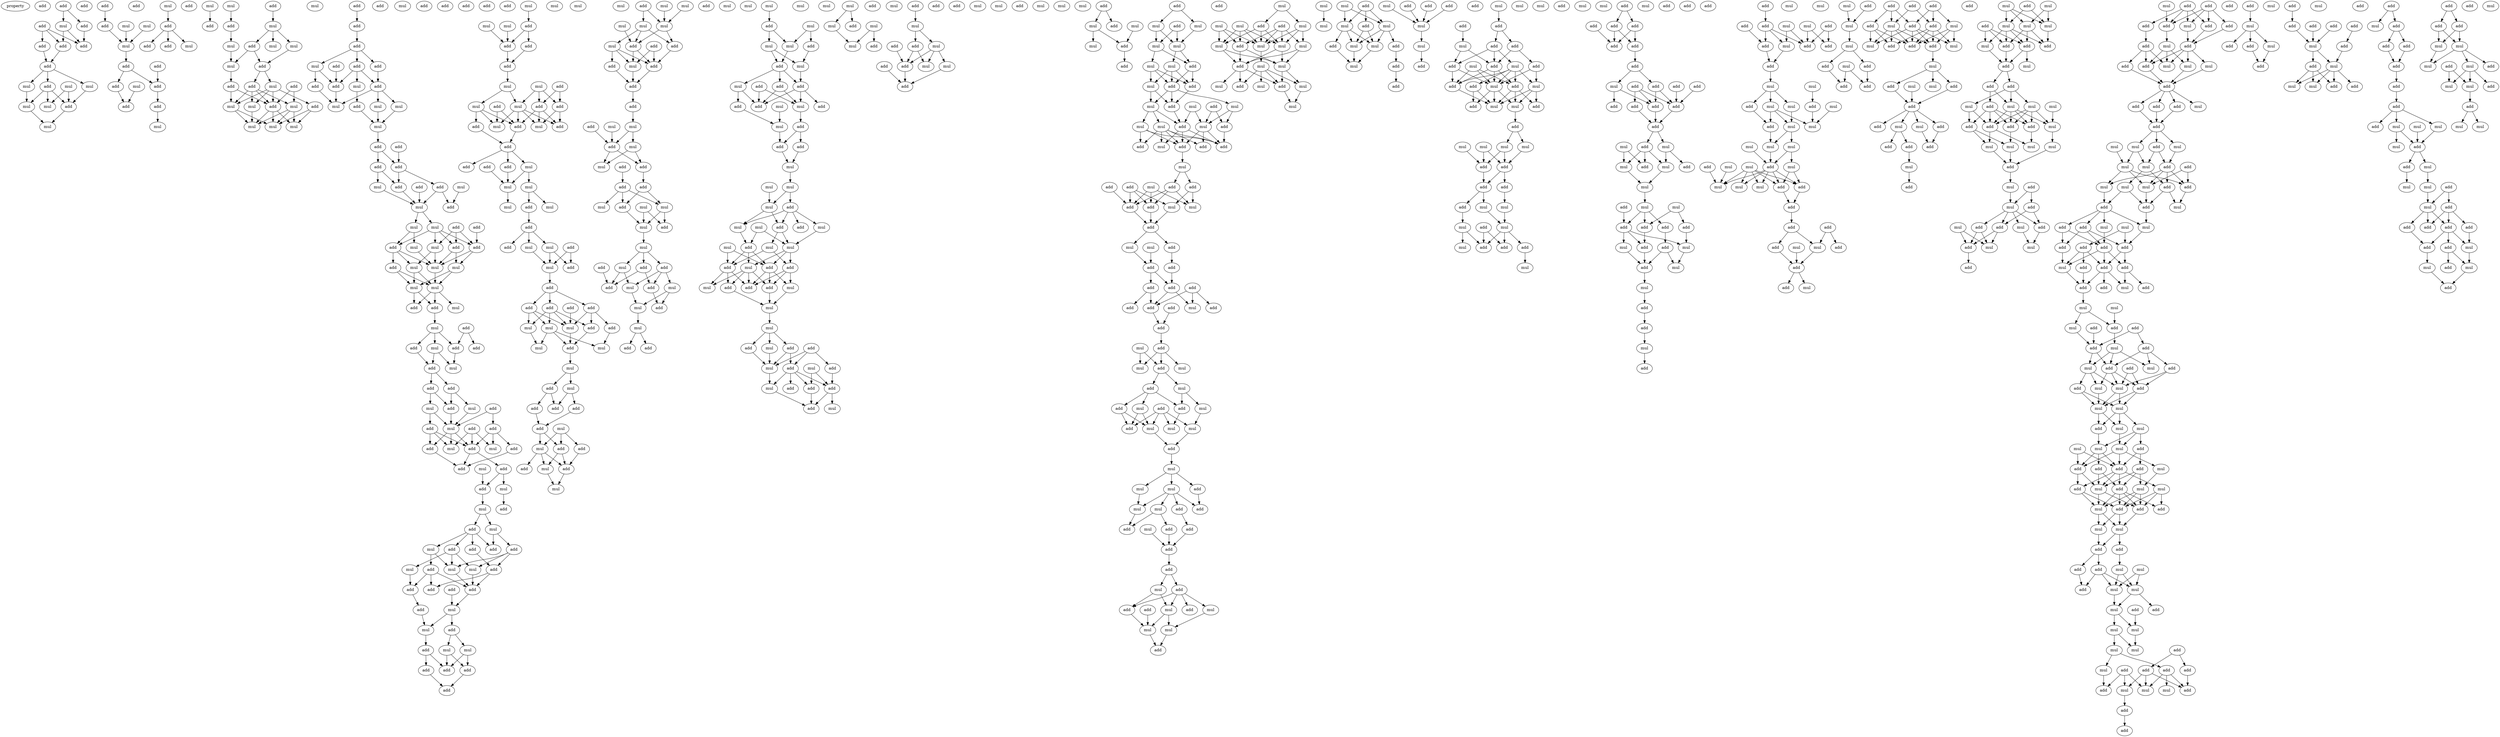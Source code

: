 digraph {
    node [fontcolor=black]
    property [mul=2,lf=1.6]
    0 [ label = add ];
    1 [ label = add ];
    2 [ label = add ];
    3 [ label = mul ];
    4 [ label = add ];
    5 [ label = add ];
    6 [ label = add ];
    7 [ label = add ];
    8 [ label = add ];
    9 [ label = mul ];
    10 [ label = add ];
    11 [ label = mul ];
    12 [ label = add ];
    13 [ label = mul ];
    14 [ label = mul ];
    15 [ label = mul ];
    16 [ label = add ];
    17 [ label = mul ];
    18 [ label = add ];
    19 [ label = mul ];
    20 [ label = mul ];
    21 [ label = add ];
    22 [ label = mul ];
    23 [ label = add ];
    24 [ label = add ];
    25 [ label = add ];
    26 [ label = add ];
    27 [ label = mul ];
    28 [ label = add ];
    29 [ label = add ];
    30 [ label = add ];
    31 [ label = mul ];
    32 [ label = mul ];
    33 [ label = add ];
    34 [ label = add ];
    35 [ label = add ];
    36 [ label = mul ];
    37 [ label = add ];
    38 [ label = mul ];
    39 [ label = add ];
    40 [ label = mul ];
    41 [ label = mul ];
    42 [ label = add ];
    43 [ label = add ];
    44 [ label = mul ];
    45 [ label = add ];
    46 [ label = mul ];
    47 [ label = mul ];
    48 [ label = mul ];
    49 [ label = add ];
    50 [ label = mul ];
    51 [ label = add ];
    52 [ label = add ];
    53 [ label = add ];
    54 [ label = mul ];
    55 [ label = add ];
    56 [ label = add ];
    57 [ label = mul ];
    58 [ label = mul ];
    59 [ label = mul ];
    60 [ label = mul ];
    61 [ label = mul ];
    62 [ label = mul ];
    63 [ label = add ];
    64 [ label = add ];
    65 [ label = add ];
    66 [ label = mul ];
    67 [ label = add ];
    68 [ label = add ];
    69 [ label = add ];
    70 [ label = add ];
    71 [ label = add ];
    72 [ label = mul ];
    73 [ label = add ];
    74 [ label = add ];
    75 [ label = add ];
    76 [ label = mul ];
    77 [ label = add ];
    78 [ label = mul ];
    79 [ label = mul ];
    80 [ label = add ];
    81 [ label = mul ];
    82 [ label = mul ];
    83 [ label = add ];
    84 [ label = add ];
    85 [ label = add ];
    86 [ label = add ];
    87 [ label = add ];
    88 [ label = add ];
    89 [ label = add ];
    90 [ label = add ];
    91 [ label = mul ];
    92 [ label = mul ];
    93 [ label = add ];
    94 [ label = mul ];
    95 [ label = mul ];
    96 [ label = mul ];
    97 [ label = add ];
    98 [ label = add ];
    99 [ label = add ];
    100 [ label = add ];
    101 [ label = add ];
    102 [ label = mul ];
    103 [ label = mul ];
    104 [ label = mul ];
    105 [ label = add ];
    106 [ label = mul ];
    107 [ label = add ];
    108 [ label = mul ];
    109 [ label = mul ];
    110 [ label = mul ];
    111 [ label = add ];
    112 [ label = add ];
    113 [ label = mul ];
    114 [ label = add ];
    115 [ label = mul ];
    116 [ label = add ];
    117 [ label = mul ];
    118 [ label = add ];
    119 [ label = add ];
    120 [ label = add ];
    121 [ label = mul ];
    122 [ label = add ];
    123 [ label = add ];
    124 [ label = add ];
    125 [ label = mul ];
    126 [ label = add ];
    127 [ label = mul ];
    128 [ label = add ];
    129 [ label = add ];
    130 [ label = add ];
    131 [ label = mul ];
    132 [ label = add ];
    133 [ label = mul ];
    134 [ label = add ];
    135 [ label = add ];
    136 [ label = mul ];
    137 [ label = add ];
    138 [ label = add ];
    139 [ label = mul ];
    140 [ label = mul ];
    141 [ label = add ];
    142 [ label = add ];
    143 [ label = mul ];
    144 [ label = add ];
    145 [ label = mul ];
    146 [ label = add ];
    147 [ label = add ];
    148 [ label = add ];
    149 [ label = mul ];
    150 [ label = add ];
    151 [ label = add ];
    152 [ label = mul ];
    153 [ label = mul ];
    154 [ label = add ];
    155 [ label = mul ];
    156 [ label = add ];
    157 [ label = add ];
    158 [ label = add ];
    159 [ label = add ];
    160 [ label = add ];
    161 [ label = mul ];
    162 [ label = add ];
    163 [ label = mul ];
    164 [ label = add ];
    165 [ label = mul ];
    166 [ label = add ];
    167 [ label = mul ];
    168 [ label = add ];
    169 [ label = add ];
    170 [ label = add ];
    171 [ label = mul ];
    172 [ label = add ];
    173 [ label = mul ];
    174 [ label = mul ];
    175 [ label = add ];
    176 [ label = mul ];
    177 [ label = add ];
    178 [ label = add ];
    179 [ label = add ];
    180 [ label = mul ];
    181 [ label = mul ];
    182 [ label = add ];
    183 [ label = add ];
    184 [ label = mul ];
    185 [ label = mul ];
    186 [ label = add ];
    187 [ label = add ];
    188 [ label = mul ];
    189 [ label = add ];
    190 [ label = add ];
    191 [ label = mul ];
    192 [ label = add ];
    193 [ label = add ];
    194 [ label = add ];
    195 [ label = add ];
    196 [ label = add ];
    197 [ label = mul ];
    198 [ label = mul ];
    199 [ label = mul ];
    200 [ label = add ];
    201 [ label = mul ];
    202 [ label = mul ];
    203 [ label = add ];
    204 [ label = add ];
    205 [ label = mul ];
    206 [ label = mul ];
    207 [ label = mul ];
    208 [ label = add ];
    209 [ label = mul ];
    210 [ label = add ];
    211 [ label = add ];
    212 [ label = add ];
    213 [ label = add ];
    214 [ label = add ];
    215 [ label = add ];
    216 [ label = mul ];
    217 [ label = add ];
    218 [ label = add ];
    219 [ label = mul ];
    220 [ label = mul ];
    221 [ label = mul ];
    222 [ label = mul ];
    223 [ label = add ];
    224 [ label = mul ];
    225 [ label = add ];
    226 [ label = mul ];
    227 [ label = add ];
    228 [ label = mul ];
    229 [ label = add ];
    230 [ label = add ];
    231 [ label = add ];
    232 [ label = mul ];
    233 [ label = add ];
    234 [ label = mul ];
    235 [ label = add ];
    236 [ label = add ];
    237 [ label = add ];
    238 [ label = mul ];
    239 [ label = mul ];
    240 [ label = mul ];
    241 [ label = mul ];
    242 [ label = add ];
    243 [ label = mul ];
    244 [ label = mul ];
    245 [ label = mul ];
    246 [ label = add ];
    247 [ label = mul ];
    248 [ label = add ];
    249 [ label = add ];
    250 [ label = add ];
    251 [ label = mul ];
    252 [ label = add ];
    253 [ label = add ];
    254 [ label = add ];
    255 [ label = mul ];
    256 [ label = add ];
    257 [ label = mul ];
    258 [ label = add ];
    259 [ label = mul ];
    260 [ label = add ];
    261 [ label = add ];
    262 [ label = mul ];
    263 [ label = add ];
    264 [ label = add ];
    265 [ label = add ];
    266 [ label = mul ];
    267 [ label = add ];
    268 [ label = mul ];
    269 [ label = mul ];
    270 [ label = mul ];
    271 [ label = add ];
    272 [ label = mul ];
    273 [ label = mul ];
    274 [ label = mul ];
    275 [ label = add ];
    276 [ label = add ];
    277 [ label = add ];
    278 [ label = add ];
    279 [ label = mul ];
    280 [ label = add ];
    281 [ label = mul ];
    282 [ label = mul ];
    283 [ label = add ];
    284 [ label = mul ];
    285 [ label = add ];
    286 [ label = add ];
    287 [ label = mul ];
    288 [ label = mul ];
    289 [ label = add ];
    290 [ label = mul ];
    291 [ label = add ];
    292 [ label = mul ];
    293 [ label = mul ];
    294 [ label = add ];
    295 [ label = mul ];
    296 [ label = mul ];
    297 [ label = add ];
    298 [ label = add ];
    299 [ label = add ];
    300 [ label = add ];
    301 [ label = mul ];
    302 [ label = mul ];
    303 [ label = add ];
    304 [ label = add ];
    305 [ label = mul ];
    306 [ label = add ];
    307 [ label = add ];
    308 [ label = add ];
    309 [ label = mul ];
    310 [ label = mul ];
    311 [ label = mul ];
    312 [ label = mul ];
    313 [ label = mul ];
    314 [ label = add ];
    315 [ label = mul ];
    316 [ label = mul ];
    317 [ label = add ];
    318 [ label = mul ];
    319 [ label = mul ];
    320 [ label = add ];
    321 [ label = mul ];
    322 [ label = mul ];
    323 [ label = add ];
    324 [ label = mul ];
    325 [ label = add ];
    326 [ label = add ];
    327 [ label = add ];
    328 [ label = mul ];
    329 [ label = add ];
    330 [ label = add ];
    331 [ label = add ];
    332 [ label = mul ];
    333 [ label = mul ];
    334 [ label = mul ];
    335 [ label = mul ];
    336 [ label = add ];
    337 [ label = mul ];
    338 [ label = add ];
    339 [ label = add ];
    340 [ label = mul ];
    341 [ label = add ];
    342 [ label = add ];
    343 [ label = mul ];
    344 [ label = add ];
    345 [ label = add ];
    346 [ label = add ];
    347 [ label = mul ];
    348 [ label = add ];
    349 [ label = mul ];
    350 [ label = mul ];
    351 [ label = add ];
    352 [ label = mul ];
    353 [ label = mul ];
    354 [ label = mul ];
    355 [ label = add ];
    356 [ label = mul ];
    357 [ label = add ];
    358 [ label = add ];
    359 [ label = mul ];
    360 [ label = add ];
    361 [ label = mul ];
    362 [ label = add ];
    363 [ label = mul ];
    364 [ label = add ];
    365 [ label = add ];
    366 [ label = mul ];
    367 [ label = add ];
    368 [ label = add ];
    369 [ label = add ];
    370 [ label = mul ];
    371 [ label = mul ];
    372 [ label = add ];
    373 [ label = mul ];
    374 [ label = mul ];
    375 [ label = mul ];
    376 [ label = add ];
    377 [ label = mul ];
    378 [ label = mul ];
    379 [ label = add ];
    380 [ label = mul ];
    381 [ label = add ];
    382 [ label = add ];
    383 [ label = add ];
    384 [ label = mul ];
    385 [ label = mul ];
    386 [ label = add ];
    387 [ label = mul ];
    388 [ label = mul ];
    389 [ label = add ];
    390 [ label = mul ];
    391 [ label = mul ];
    392 [ label = mul ];
    393 [ label = add ];
    394 [ label = add ];
    395 [ label = mul ];
    396 [ label = add ];
    397 [ label = mul ];
    398 [ label = add ];
    399 [ label = mul ];
    400 [ label = add ];
    401 [ label = mul ];
    402 [ label = add ];
    403 [ label = mul ];
    404 [ label = mul ];
    405 [ label = add ];
    406 [ label = add ];
    407 [ label = add ];
    408 [ label = add ];
    409 [ label = mul ];
    410 [ label = mul ];
    411 [ label = mul ];
    412 [ label = add ];
    413 [ label = add ];
    414 [ label = add ];
    415 [ label = add ];
    416 [ label = add ];
    417 [ label = add ];
    418 [ label = mul ];
    419 [ label = mul ];
    420 [ label = add ];
    421 [ label = mul ];
    422 [ label = mul ];
    423 [ label = add ];
    424 [ label = add ];
    425 [ label = add ];
    426 [ label = add ];
    427 [ label = add ];
    428 [ label = add ];
    429 [ label = add ];
    430 [ label = add ];
    431 [ label = add ];
    432 [ label = mul ];
    433 [ label = add ];
    434 [ label = add ];
    435 [ label = add ];
    436 [ label = mul ];
    437 [ label = add ];
    438 [ label = mul ];
    439 [ label = mul ];
    440 [ label = mul ];
    441 [ label = add ];
    442 [ label = mul ];
    443 [ label = add ];
    444 [ label = add ];
    445 [ label = mul ];
    446 [ label = add ];
    447 [ label = mul ];
    448 [ label = mul ];
    449 [ label = add ];
    450 [ label = mul ];
    451 [ label = add ];
    452 [ label = mul ];
    453 [ label = mul ];
    454 [ label = mul ];
    455 [ label = add ];
    456 [ label = mul ];
    457 [ label = mul ];
    458 [ label = add ];
    459 [ label = add ];
    460 [ label = add ];
    461 [ label = mul ];
    462 [ label = add ];
    463 [ label = add ];
    464 [ label = add ];
    465 [ label = add ];
    466 [ label = mul ];
    467 [ label = add ];
    468 [ label = mul ];
    469 [ label = add ];
    470 [ label = add ];
    471 [ label = add ];
    472 [ label = mul ];
    473 [ label = mul ];
    474 [ label = mul ];
    475 [ label = add ];
    476 [ label = add ];
    477 [ label = mul ];
    478 [ label = mul ];
    479 [ label = add ];
    480 [ label = mul ];
    481 [ label = mul ];
    482 [ label = add ];
    483 [ label = mul ];
    484 [ label = add ];
    485 [ label = mul ];
    486 [ label = mul ];
    487 [ label = mul ];
    488 [ label = add ];
    489 [ label = mul ];
    490 [ label = mul ];
    491 [ label = add ];
    492 [ label = mul ];
    493 [ label = mul ];
    494 [ label = add ];
    495 [ label = mul ];
    496 [ label = mul ];
    497 [ label = mul ];
    498 [ label = mul ];
    499 [ label = mul ];
    500 [ label = add ];
    501 [ label = mul ];
    502 [ label = add ];
    503 [ label = mul ];
    504 [ label = mul ];
    505 [ label = add ];
    506 [ label = add ];
    507 [ label = mul ];
    508 [ label = add ];
    509 [ label = mul ];
    510 [ label = add ];
    511 [ label = mul ];
    512 [ label = add ];
    513 [ label = add ];
    514 [ label = add ];
    515 [ label = add ];
    516 [ label = mul ];
    517 [ label = mul ];
    518 [ label = add ];
    519 [ label = mul ];
    520 [ label = mul ];
    521 [ label = mul ];
    522 [ label = add ];
    523 [ label = add ];
    524 [ label = mul ];
    525 [ label = add ];
    526 [ label = add ];
    527 [ label = add ];
    528 [ label = mul ];
    529 [ label = add ];
    530 [ label = mul ];
    531 [ label = add ];
    532 [ label = mul ];
    533 [ label = add ];
    534 [ label = add ];
    535 [ label = mul ];
    536 [ label = add ];
    537 [ label = add ];
    538 [ label = mul ];
    539 [ label = add ];
    540 [ label = mul ];
    541 [ label = add ];
    542 [ label = mul ];
    543 [ label = mul ];
    544 [ label = mul ];
    545 [ label = mul ];
    546 [ label = add ];
    547 [ label = add ];
    548 [ label = add ];
    549 [ label = add ];
    550 [ label = add ];
    551 [ label = mul ];
    552 [ label = mul ];
    553 [ label = mul ];
    554 [ label = add ];
    555 [ label = add ];
    556 [ label = mul ];
    557 [ label = mul ];
    558 [ label = mul ];
    559 [ label = add ];
    560 [ label = mul ];
    561 [ label = add ];
    562 [ label = add ];
    563 [ label = add ];
    564 [ label = mul ];
    565 [ label = add ];
    566 [ label = mul ];
    567 [ label = add ];
    568 [ label = add ];
    569 [ label = add ];
    570 [ label = add ];
    571 [ label = add ];
    572 [ label = add ];
    573 [ label = add ];
    574 [ label = mul ];
    575 [ label = add ];
    576 [ label = add ];
    577 [ label = add ];
    578 [ label = add ];
    579 [ label = add ];
    580 [ label = add ];
    581 [ label = add ];
    582 [ label = add ];
    583 [ label = add ];
    584 [ label = mul ];
    585 [ label = mul ];
    586 [ label = add ];
    587 [ label = add ];
    588 [ label = add ];
    589 [ label = mul ];
    590 [ label = mul ];
    591 [ label = mul ];
    592 [ label = mul ];
    593 [ label = add ];
    594 [ label = mul ];
    595 [ label = add ];
    596 [ label = add ];
    597 [ label = add ];
    598 [ label = add ];
    599 [ label = add ];
    600 [ label = add ];
    601 [ label = mul ];
    602 [ label = mul ];
    603 [ label = mul ];
    604 [ label = add ];
    605 [ label = add ];
    606 [ label = mul ];
    607 [ label = add ];
    608 [ label = add ];
    609 [ label = mul ];
    610 [ label = add ];
    611 [ label = add ];
    612 [ label = mul ];
    613 [ label = add ];
    614 [ label = add ];
    615 [ label = add ];
    616 [ label = mul ];
    617 [ label = mul ];
    618 [ label = add ];
    619 [ label = add ];
    620 [ label = add ];
    621 [ label = add ];
    622 [ label = mul ];
    623 [ label = mul ];
    624 [ label = mul ];
    625 [ label = mul ];
    626 [ label = mul ];
    627 [ label = add ];
    628 [ label = add ];
    629 [ label = add ];
    630 [ label = mul ];
    631 [ label = mul ];
    632 [ label = mul ];
    633 [ label = mul ];
    634 [ label = mul ];
    635 [ label = mul ];
    636 [ label = add ];
    637 [ label = add ];
    638 [ label = mul ];
    639 [ label = mul ];
    640 [ label = mul ];
    641 [ label = mul ];
    642 [ label = add ];
    643 [ label = add ];
    644 [ label = mul ];
    645 [ label = add ];
    646 [ label = add ];
    647 [ label = add ];
    648 [ label = mul ];
    649 [ label = add ];
    650 [ label = mul ];
    651 [ label = mul ];
    652 [ label = add ];
    653 [ label = add ];
    654 [ label = mul ];
    655 [ label = add ];
    656 [ label = mul ];
    657 [ label = add ];
    658 [ label = mul ];
    659 [ label = mul ];
    660 [ label = mul ];
    661 [ label = mul ];
    662 [ label = add ];
    663 [ label = add ];
    664 [ label = add ];
    665 [ label = add ];
    666 [ label = add ];
    667 [ label = add ];
    668 [ label = add ];
    669 [ label = mul ];
    670 [ label = mul ];
    671 [ label = add ];
    672 [ label = add ];
    673 [ label = add ];
    674 [ label = add ];
    675 [ label = add ];
    676 [ label = mul ];
    677 [ label = add ];
    678 [ label = mul ];
    679 [ label = mul ];
    680 [ label = mul ];
    681 [ label = add ];
    682 [ label = add ];
    683 [ label = mul ];
    684 [ label = add ];
    685 [ label = add ];
    686 [ label = mul ];
    687 [ label = add ];
    688 [ label = mul ];
    689 [ label = add ];
    690 [ label = add ];
    691 [ label = add ];
    692 [ label = add ];
    693 [ label = mul ];
    694 [ label = add ];
    695 [ label = mul ];
    696 [ label = add ];
    697 [ label = mul ];
    698 [ label = add ];
    699 [ label = mul ];
    700 [ label = mul ];
    701 [ label = mul ];
    702 [ label = add ];
    703 [ label = add ];
    704 [ label = add ];
    705 [ label = mul ];
    706 [ label = mul ];
    707 [ label = add ];
    708 [ label = add ];
    709 [ label = add ];
    710 [ label = mul ];
    711 [ label = add ];
    712 [ label = mul ];
    713 [ label = mul ];
    714 [ label = mul ];
    715 [ label = add ];
    716 [ label = add ];
    717 [ label = add ];
    718 [ label = add ];
    719 [ label = mul ];
    720 [ label = mul ];
    721 [ label = mul ];
    722 [ label = mul ];
    723 [ label = mul ];
    724 [ label = add ];
    725 [ label = add ];
    726 [ label = mul ];
    727 [ label = add ];
    728 [ label = mul ];
    729 [ label = add ];
    730 [ label = add ];
    731 [ label = add ];
    732 [ label = mul ];
    733 [ label = mul ];
    734 [ label = mul ];
    735 [ label = add ];
    736 [ label = mul ];
    737 [ label = add ];
    738 [ label = add ];
    739 [ label = add ];
    740 [ label = mul ];
    741 [ label = add ];
    742 [ label = mul ];
    743 [ label = add ];
    744 [ label = add ];
    745 [ label = add ];
    746 [ label = add ];
    747 [ label = mul ];
    748 [ label = add ];
    749 [ label = mul ];
    750 [ label = add ];
    751 [ label = mul ];
    752 [ label = add ];
    753 [ label = mul ];
    754 [ label = add ];
    755 [ label = add ];
    756 [ label = add ];
    757 [ label = add ];
    758 [ label = mul ];
    759 [ label = add ];
    760 [ label = add ];
    761 [ label = mul ];
    762 [ label = mul ];
    763 [ label = add ];
    764 [ label = mul ];
    765 [ label = add ];
    766 [ label = mul ];
    767 [ label = add ];
    768 [ label = mul ];
    769 [ label = add ];
    770 [ label = mul ];
    771 [ label = mul ];
    772 [ label = add ];
    773 [ label = mul ];
    774 [ label = mul ];
    775 [ label = add ];
    776 [ label = add ];
    777 [ label = mul ];
    778 [ label = mul ];
    779 [ label = mul ];
    780 [ label = add ];
    781 [ label = add ];
    782 [ label = add ];
    783 [ label = add ];
    784 [ label = add ];
    785 [ label = add ];
    786 [ label = mul ];
    787 [ label = add ];
    788 [ label = add ];
    789 [ label = add ];
    790 [ label = add ];
    791 [ label = add ];
    792 [ label = add ];
    793 [ label = mul ];
    794 [ label = mul ];
    795 [ label = mul ];
    796 [ label = add ];
    797 [ label = add ];
    798 [ label = mul ];
    799 [ label = add ];
    800 [ label = add ];
    801 [ label = mul ];
    802 [ label = add ];
    803 [ label = add ];
    804 [ label = mul ];
    805 [ label = add ];
    806 [ label = mul ];
    807 [ label = add ];
    808 [ label = add ];
    809 [ label = add ];
    810 [ label = mul ];
    811 [ label = mul ];
    812 [ label = mul ];
    813 [ label = mul ];
    814 [ label = mul ];
    815 [ label = add ];
    816 [ label = mul ];
    817 [ label = mul ];
    818 [ label = mul ];
    819 [ label = add ];
    820 [ label = mul ];
    821 [ label = add ];
    822 [ label = add ];
    823 [ label = add ];
    824 [ label = mul ];
    825 [ label = add ];
    826 [ label = mul ];
    827 [ label = mul ];
    828 [ label = add ];
    829 [ label = mul ];
    830 [ label = add ];
    831 [ label = mul ];
    832 [ label = add ];
    833 [ label = add ];
    834 [ label = add ];
    835 [ label = mul ];
    836 [ label = mul ];
    837 [ label = add ];
    838 [ label = add ];
    839 [ label = mul ];
    840 [ label = add ];
    841 [ label = mul ];
    842 [ label = add ];
    843 [ label = add ];
    844 [ label = mul ];
    845 [ label = mul ];
    846 [ label = add ];
    847 [ label = mul ];
    848 [ label = add ];
    849 [ label = mul ];
    850 [ label = mul ];
    851 [ label = mul ];
    852 [ label = mul ];
    853 [ label = add ];
    854 [ label = add ];
    855 [ label = add ];
    856 [ label = add ];
    857 [ label = add ];
    858 [ label = mul ];
    859 [ label = mul ];
    860 [ label = add ];
    861 [ label = mul ];
    862 [ label = mul ];
    863 [ label = add ];
    864 [ label = add ];
    865 [ label = add ];
    866 [ label = add ];
    867 [ label = mul ];
    868 [ label = add ];
    869 [ label = add ];
    870 [ label = mul ];
    871 [ label = add ];
    872 [ label = mul ];
    873 [ label = add ];
    874 [ label = mul ];
    875 [ label = add ];
    876 [ label = add ];
    877 [ label = add ];
    878 [ label = add ];
    879 [ label = add ];
    880 [ label = add ];
    881 [ label = mul ];
    882 [ label = add ];
    883 [ label = mul ];
    884 [ label = mul ];
    885 [ label = mul ];
    886 [ label = add ];
    887 [ label = add ];
    888 [ label = add ];
    889 [ label = mul ];
    890 [ label = add ];
    891 [ label = add ];
    892 [ label = add ];
    893 [ label = add ];
    894 [ label = add ];
    895 [ label = add ];
    896 [ label = add ];
    897 [ label = mul ];
    898 [ label = mul ];
    899 [ label = mul ];
    900 [ label = mul ];
    901 [ label = add ];
    902 [ label = add ];
    903 [ label = mul ];
    904 [ label = mul ];
    905 [ label = mul ];
    906 [ label = add ];
    907 [ label = add ];
    908 [ label = mul ];
    909 [ label = add ];
    910 [ label = add ];
    911 [ label = add ];
    912 [ label = add ];
    913 [ label = add ];
    914 [ label = add ];
    915 [ label = mul ];
    916 [ label = mul ];
    917 [ label = mul ];
    918 [ label = add ];
    919 [ label = add ];
    920 [ label = add ];
    921 [ label = add ];
    922 [ label = add ];
    923 [ label = add ];
    924 [ label = mul ];
    925 [ label = mul ];
    926 [ label = mul ];
    927 [ label = add ];
    928 [ label = mul ];
    929 [ label = add ];
    930 [ label = mul ];
    931 [ label = mul ];
    932 [ label = add ];
    933 [ label = add ];
    934 [ label = mul ];
    935 [ label = mul ];
    936 [ label = mul ];
    1 -> 3 [ name = 0 ];
    1 -> 4 [ name = 1 ];
    2 -> 5 [ name = 2 ];
    2 -> 6 [ name = 3 ];
    2 -> 7 [ name = 4 ];
    3 -> 6 [ name = 5 ];
    3 -> 7 [ name = 6 ];
    4 -> 6 [ name = 7 ];
    5 -> 8 [ name = 8 ];
    7 -> 8 [ name = 9 ];
    8 -> 11 [ name = 10 ];
    8 -> 12 [ name = 11 ];
    8 -> 13 [ name = 12 ];
    9 -> 15 [ name = 13 ];
    9 -> 16 [ name = 14 ];
    11 -> 14 [ name = 15 ];
    12 -> 14 [ name = 16 ];
    12 -> 15 [ name = 17 ];
    12 -> 16 [ name = 18 ];
    13 -> 16 [ name = 19 ];
    14 -> 17 [ name = 20 ];
    16 -> 17 [ name = 21 ];
    18 -> 21 [ name = 22 ];
    19 -> 22 [ name = 23 ];
    20 -> 22 [ name = 24 ];
    21 -> 22 [ name = 25 ];
    22 -> 24 [ name = 26 ];
    23 -> 26 [ name = 27 ];
    24 -> 25 [ name = 28 ];
    24 -> 26 [ name = 29 ];
    25 -> 30 [ name = 30 ];
    26 -> 28 [ name = 31 ];
    27 -> 30 [ name = 32 ];
    28 -> 31 [ name = 33 ];
    32 -> 33 [ name = 34 ];
    33 -> 34 [ name = 35 ];
    33 -> 37 [ name = 36 ];
    33 -> 38 [ name = 37 ];
    36 -> 39 [ name = 38 ];
    40 -> 43 [ name = 39 ];
    42 -> 44 [ name = 40 ];
    43 -> 47 [ name = 41 ];
    44 -> 45 [ name = 42 ];
    44 -> 46 [ name = 43 ];
    44 -> 48 [ name = 44 ];
    45 -> 49 [ name = 45 ];
    45 -> 50 [ name = 46 ];
    46 -> 49 [ name = 47 ];
    47 -> 50 [ name = 48 ];
    49 -> 51 [ name = 49 ];
    49 -> 54 [ name = 50 ];
    50 -> 53 [ name = 51 ];
    51 -> 55 [ name = 52 ];
    51 -> 57 [ name = 53 ];
    51 -> 58 [ name = 54 ];
    51 -> 59 [ name = 55 ];
    52 -> 55 [ name = 56 ];
    52 -> 57 [ name = 57 ];
    53 -> 55 [ name = 58 ];
    53 -> 59 [ name = 59 ];
    54 -> 55 [ name = 60 ];
    54 -> 56 [ name = 61 ];
    54 -> 58 [ name = 62 ];
    54 -> 59 [ name = 63 ];
    55 -> 60 [ name = 64 ];
    55 -> 61 [ name = 65 ];
    55 -> 62 [ name = 66 ];
    56 -> 60 [ name = 67 ];
    56 -> 61 [ name = 68 ];
    57 -> 60 [ name = 69 ];
    57 -> 61 [ name = 70 ];
    57 -> 62 [ name = 71 ];
    58 -> 62 [ name = 72 ];
    59 -> 61 [ name = 73 ];
    59 -> 62 [ name = 74 ];
    63 -> 65 [ name = 75 ];
    65 -> 68 [ name = 76 ];
    68 -> 70 [ name = 77 ];
    68 -> 72 [ name = 78 ];
    68 -> 73 [ name = 79 ];
    70 -> 74 [ name = 80 ];
    70 -> 76 [ name = 81 ];
    70 -> 77 [ name = 82 ];
    71 -> 77 [ name = 83 ];
    72 -> 75 [ name = 84 ];
    72 -> 77 [ name = 85 ];
    73 -> 74 [ name = 86 ];
    74 -> 78 [ name = 87 ];
    74 -> 79 [ name = 88 ];
    74 -> 81 [ name = 89 ];
    75 -> 79 [ name = 90 ];
    76 -> 80 [ name = 91 ];
    77 -> 79 [ name = 92 ];
    78 -> 82 [ name = 93 ];
    80 -> 82 [ name = 94 ];
    81 -> 82 [ name = 95 ];
    82 -> 85 [ name = 96 ];
    83 -> 87 [ name = 97 ];
    85 -> 86 [ name = 98 ];
    85 -> 87 [ name = 99 ];
    86 -> 90 [ name = 100 ];
    86 -> 92 [ name = 101 ];
    87 -> 88 [ name = 102 ];
    87 -> 90 [ name = 103 ];
    88 -> 93 [ name = 104 ];
    88 -> 94 [ name = 105 ];
    89 -> 94 [ name = 106 ];
    90 -> 94 [ name = 107 ];
    91 -> 93 [ name = 108 ];
    92 -> 94 [ name = 109 ];
    94 -> 95 [ name = 110 ];
    94 -> 96 [ name = 111 ];
    95 -> 99 [ name = 112 ];
    95 -> 100 [ name = 113 ];
    95 -> 101 [ name = 114 ];
    95 -> 103 [ name = 115 ];
    96 -> 99 [ name = 116 ];
    96 -> 102 [ name = 117 ];
    97 -> 100 [ name = 118 ];
    98 -> 100 [ name = 119 ];
    98 -> 101 [ name = 120 ];
    98 -> 103 [ name = 121 ];
    99 -> 105 [ name = 122 ];
    99 -> 106 [ name = 123 ];
    99 -> 108 [ name = 124 ];
    100 -> 104 [ name = 125 ];
    100 -> 108 [ name = 126 ];
    101 -> 104 [ name = 127 ];
    101 -> 108 [ name = 128 ];
    102 -> 108 [ name = 129 ];
    103 -> 106 [ name = 130 ];
    103 -> 108 [ name = 131 ];
    104 -> 109 [ name = 132 ];
    104 -> 110 [ name = 133 ];
    105 -> 109 [ name = 134 ];
    105 -> 110 [ name = 135 ];
    106 -> 109 [ name = 136 ];
    106 -> 110 [ name = 137 ];
    108 -> 110 [ name = 138 ];
    109 -> 111 [ name = 139 ];
    109 -> 112 [ name = 140 ];
    110 -> 111 [ name = 141 ];
    110 -> 112 [ name = 142 ];
    110 -> 113 [ name = 143 ];
    112 -> 115 [ name = 144 ];
    114 -> 116 [ name = 145 ];
    114 -> 118 [ name = 146 ];
    115 -> 117 [ name = 147 ];
    115 -> 118 [ name = 148 ];
    115 -> 119 [ name = 149 ];
    117 -> 120 [ name = 150 ];
    117 -> 121 [ name = 151 ];
    118 -> 121 [ name = 152 ];
    119 -> 120 [ name = 153 ];
    120 -> 122 [ name = 154 ];
    120 -> 123 [ name = 155 ];
    122 -> 125 [ name = 156 ];
    122 -> 126 [ name = 157 ];
    123 -> 126 [ name = 158 ];
    123 -> 127 [ name = 159 ];
    124 -> 128 [ name = 160 ];
    124 -> 131 [ name = 161 ];
    125 -> 131 [ name = 162 ];
    126 -> 131 [ name = 163 ];
    127 -> 130 [ name = 164 ];
    127 -> 131 [ name = 165 ];
    128 -> 132 [ name = 166 ];
    128 -> 134 [ name = 167 ];
    128 -> 136 [ name = 168 ];
    129 -> 133 [ name = 169 ];
    129 -> 134 [ name = 170 ];
    129 -> 136 [ name = 171 ];
    130 -> 133 [ name = 172 ];
    130 -> 134 [ name = 173 ];
    130 -> 135 [ name = 174 ];
    131 -> 133 [ name = 175 ];
    131 -> 134 [ name = 176 ];
    131 -> 135 [ name = 177 ];
    132 -> 138 [ name = 178 ];
    134 -> 137 [ name = 179 ];
    134 -> 138 [ name = 180 ];
    135 -> 138 [ name = 181 ];
    137 -> 140 [ name = 182 ];
    137 -> 141 [ name = 183 ];
    139 -> 141 [ name = 184 ];
    140 -> 144 [ name = 185 ];
    141 -> 143 [ name = 186 ];
    143 -> 145 [ name = 187 ];
    143 -> 146 [ name = 188 ];
    145 -> 147 [ name = 189 ];
    145 -> 148 [ name = 190 ];
    146 -> 147 [ name = 191 ];
    146 -> 149 [ name = 192 ];
    146 -> 150 [ name = 193 ];
    146 -> 151 [ name = 194 ];
    148 -> 152 [ name = 195 ];
    148 -> 153 [ name = 196 ];
    148 -> 154 [ name = 197 ];
    149 -> 152 [ name = 198 ];
    149 -> 156 [ name = 199 ];
    150 -> 152 [ name = 200 ];
    150 -> 153 [ name = 201 ];
    150 -> 155 [ name = 202 ];
    151 -> 154 [ name = 203 ];
    152 -> 159 [ name = 204 ];
    153 -> 159 [ name = 205 ];
    154 -> 158 [ name = 206 ];
    154 -> 159 [ name = 207 ];
    155 -> 157 [ name = 208 ];
    156 -> 157 [ name = 209 ];
    156 -> 158 [ name = 210 ];
    156 -> 159 [ name = 211 ];
    157 -> 162 [ name = 212 ];
    159 -> 161 [ name = 213 ];
    160 -> 161 [ name = 214 ];
    161 -> 163 [ name = 215 ];
    161 -> 164 [ name = 216 ];
    162 -> 163 [ name = 217 ];
    163 -> 166 [ name = 218 ];
    164 -> 165 [ name = 219 ];
    164 -> 167 [ name = 220 ];
    165 -> 169 [ name = 221 ];
    165 -> 170 [ name = 222 ];
    166 -> 168 [ name = 223 ];
    166 -> 170 [ name = 224 ];
    167 -> 169 [ name = 225 ];
    167 -> 170 [ name = 226 ];
    168 -> 172 [ name = 227 ];
    169 -> 172 [ name = 228 ];
    171 -> 175 [ name = 229 ];
    173 -> 177 [ name = 230 ];
    174 -> 177 [ name = 231 ];
    175 -> 177 [ name = 232 ];
    175 -> 178 [ name = 233 ];
    177 -> 179 [ name = 234 ];
    178 -> 179 [ name = 235 ];
    179 -> 180 [ name = 236 ];
    180 -> 184 [ name = 237 ];
    180 -> 185 [ name = 238 ];
    181 -> 184 [ name = 239 ];
    181 -> 186 [ name = 240 ];
    181 -> 187 [ name = 241 ];
    182 -> 186 [ name = 242 ];
    182 -> 187 [ name = 243 ];
    183 -> 188 [ name = 244 ];
    183 -> 190 [ name = 245 ];
    184 -> 188 [ name = 246 ];
    184 -> 190 [ name = 247 ];
    184 -> 191 [ name = 248 ];
    184 -> 192 [ name = 249 ];
    185 -> 188 [ name = 250 ];
    185 -> 189 [ name = 251 ];
    185 -> 190 [ name = 252 ];
    186 -> 190 [ name = 253 ];
    186 -> 191 [ name = 254 ];
    186 -> 192 [ name = 255 ];
    187 -> 191 [ name = 256 ];
    187 -> 192 [ name = 257 ];
    189 -> 193 [ name = 258 ];
    190 -> 193 [ name = 259 ];
    193 -> 194 [ name = 260 ];
    193 -> 195 [ name = 261 ];
    193 -> 197 [ name = 262 ];
    195 -> 199 [ name = 263 ];
    196 -> 199 [ name = 264 ];
    197 -> 198 [ name = 265 ];
    197 -> 199 [ name = 266 ];
    198 -> 200 [ name = 267 ];
    198 -> 201 [ name = 268 ];
    199 -> 202 [ name = 269 ];
    200 -> 203 [ name = 270 ];
    203 -> 204 [ name = 271 ];
    203 -> 206 [ name = 272 ];
    203 -> 207 [ name = 273 ];
    206 -> 209 [ name = 274 ];
    207 -> 209 [ name = 275 ];
    207 -> 210 [ name = 276 ];
    208 -> 209 [ name = 277 ];
    208 -> 210 [ name = 278 ];
    209 -> 211 [ name = 279 ];
    211 -> 212 [ name = 280 ];
    211 -> 213 [ name = 281 ];
    211 -> 214 [ name = 282 ];
    212 -> 216 [ name = 283 ];
    212 -> 219 [ name = 284 ];
    212 -> 220 [ name = 285 ];
    213 -> 217 [ name = 286 ];
    213 -> 218 [ name = 287 ];
    213 -> 219 [ name = 288 ];
    214 -> 216 [ name = 289 ];
    214 -> 217 [ name = 290 ];
    214 -> 219 [ name = 291 ];
    214 -> 220 [ name = 292 ];
    215 -> 219 [ name = 293 ];
    216 -> 221 [ name = 294 ];
    217 -> 223 [ name = 295 ];
    218 -> 222 [ name = 296 ];
    219 -> 223 [ name = 297 ];
    220 -> 221 [ name = 298 ];
    220 -> 222 [ name = 299 ];
    220 -> 223 [ name = 300 ];
    223 -> 224 [ name = 301 ];
    224 -> 225 [ name = 302 ];
    224 -> 226 [ name = 303 ];
    225 -> 229 [ name = 304 ];
    225 -> 230 [ name = 305 ];
    226 -> 227 [ name = 306 ];
    226 -> 230 [ name = 307 ];
    227 -> 231 [ name = 308 ];
    229 -> 231 [ name = 309 ];
    231 -> 234 [ name = 310 ];
    231 -> 235 [ name = 311 ];
    232 -> 233 [ name = 312 ];
    232 -> 234 [ name = 313 ];
    232 -> 235 [ name = 314 ];
    233 -> 237 [ name = 315 ];
    234 -> 236 [ name = 316 ];
    234 -> 237 [ name = 317 ];
    234 -> 238 [ name = 318 ];
    235 -> 237 [ name = 319 ];
    235 -> 238 [ name = 320 ];
    237 -> 239 [ name = 321 ];
    238 -> 239 [ name = 322 ];
    240 -> 243 [ name = 323 ];
    241 -> 243 [ name = 324 ];
    242 -> 243 [ name = 325 ];
    242 -> 245 [ name = 326 ];
    243 -> 246 [ name = 327 ];
    243 -> 248 [ name = 328 ];
    244 -> 246 [ name = 329 ];
    245 -> 246 [ name = 330 ];
    245 -> 247 [ name = 331 ];
    245 -> 248 [ name = 332 ];
    246 -> 251 [ name = 333 ];
    246 -> 252 [ name = 334 ];
    247 -> 250 [ name = 335 ];
    247 -> 251 [ name = 336 ];
    247 -> 252 [ name = 337 ];
    248 -> 252 [ name = 338 ];
    249 -> 251 [ name = 339 ];
    249 -> 252 [ name = 340 ];
    250 -> 253 [ name = 341 ];
    251 -> 253 [ name = 342 ];
    252 -> 253 [ name = 343 ];
    253 -> 254 [ name = 344 ];
    254 -> 257 [ name = 345 ];
    255 -> 258 [ name = 346 ];
    256 -> 258 [ name = 347 ];
    257 -> 258 [ name = 348 ];
    257 -> 259 [ name = 349 ];
    258 -> 260 [ name = 350 ];
    258 -> 262 [ name = 351 ];
    259 -> 260 [ name = 352 ];
    259 -> 262 [ name = 353 ];
    260 -> 265 [ name = 354 ];
    261 -> 264 [ name = 355 ];
    264 -> 266 [ name = 356 ];
    264 -> 267 [ name = 357 ];
    264 -> 269 [ name = 358 ];
    265 -> 266 [ name = 359 ];
    265 -> 267 [ name = 360 ];
    266 -> 271 [ name = 361 ];
    266 -> 272 [ name = 362 ];
    267 -> 272 [ name = 363 ];
    268 -> 271 [ name = 364 ];
    268 -> 272 [ name = 365 ];
    272 -> 273 [ name = 366 ];
    273 -> 274 [ name = 367 ];
    273 -> 275 [ name = 368 ];
    273 -> 276 [ name = 369 ];
    274 -> 278 [ name = 370 ];
    274 -> 281 [ name = 371 ];
    275 -> 278 [ name = 372 ];
    275 -> 280 [ name = 373 ];
    276 -> 279 [ name = 374 ];
    276 -> 280 [ name = 375 ];
    276 -> 281 [ name = 376 ];
    277 -> 278 [ name = 377 ];
    279 -> 282 [ name = 378 ];
    279 -> 283 [ name = 379 ];
    280 -> 283 [ name = 380 ];
    281 -> 282 [ name = 381 ];
    282 -> 284 [ name = 382 ];
    284 -> 285 [ name = 383 ];
    284 -> 286 [ name = 384 ];
    288 -> 289 [ name = 385 ];
    289 -> 292 [ name = 386 ];
    289 -> 293 [ name = 387 ];
    290 -> 291 [ name = 388 ];
    290 -> 293 [ name = 389 ];
    291 -> 295 [ name = 390 ];
    292 -> 294 [ name = 391 ];
    292 -> 295 [ name = 392 ];
    293 -> 294 [ name = 393 ];
    294 -> 296 [ name = 394 ];
    294 -> 298 [ name = 395 ];
    294 -> 299 [ name = 396 ];
    295 -> 298 [ name = 397 ];
    296 -> 300 [ name = 398 ];
    296 -> 303 [ name = 399 ];
    297 -> 300 [ name = 400 ];
    297 -> 301 [ name = 401 ];
    298 -> 300 [ name = 402 ];
    298 -> 301 [ name = 403 ];
    298 -> 304 [ name = 404 ];
    299 -> 300 [ name = 405 ];
    299 -> 301 [ name = 406 ];
    301 -> 306 [ name = 407 ];
    302 -> 305 [ name = 408 ];
    303 -> 305 [ name = 409 ];
    305 -> 308 [ name = 410 ];
    306 -> 307 [ name = 411 ];
    306 -> 308 [ name = 412 ];
    307 -> 310 [ name = 413 ];
    308 -> 310 [ name = 414 ];
    310 -> 313 [ name = 415 ];
    312 -> 315 [ name = 416 ];
    313 -> 314 [ name = 417 ];
    313 -> 315 [ name = 418 ];
    314 -> 317 [ name = 419 ];
    314 -> 318 [ name = 420 ];
    314 -> 319 [ name = 421 ];
    314 -> 320 [ name = 422 ];
    315 -> 317 [ name = 423 ];
    315 -> 318 [ name = 424 ];
    316 -> 322 [ name = 425 ];
    316 -> 323 [ name = 426 ];
    317 -> 321 [ name = 427 ];
    317 -> 322 [ name = 428 ];
    318 -> 323 [ name = 429 ];
    319 -> 322 [ name = 430 ];
    321 -> 326 [ name = 431 ];
    321 -> 327 [ name = 432 ];
    322 -> 325 [ name = 433 ];
    322 -> 326 [ name = 434 ];
    322 -> 328 [ name = 435 ];
    323 -> 325 [ name = 436 ];
    323 -> 327 [ name = 437 ];
    323 -> 328 [ name = 438 ];
    324 -> 325 [ name = 439 ];
    324 -> 327 [ name = 440 ];
    325 -> 330 [ name = 441 ];
    325 -> 331 [ name = 442 ];
    325 -> 333 [ name = 443 ];
    326 -> 330 [ name = 444 ];
    326 -> 331 [ name = 445 ];
    326 -> 333 [ name = 446 ];
    327 -> 329 [ name = 447 ];
    327 -> 330 [ name = 448 ];
    327 -> 332 [ name = 449 ];
    328 -> 329 [ name = 450 ];
    328 -> 330 [ name = 451 ];
    328 -> 331 [ name = 452 ];
    328 -> 332 [ name = 453 ];
    329 -> 334 [ name = 454 ];
    331 -> 334 [ name = 455 ];
    333 -> 334 [ name = 456 ];
    334 -> 335 [ name = 457 ];
    335 -> 337 [ name = 458 ];
    335 -> 338 [ name = 459 ];
    335 -> 339 [ name = 460 ];
    336 -> 341 [ name = 461 ];
    336 -> 342 [ name = 462 ];
    336 -> 343 [ name = 463 ];
    337 -> 343 [ name = 464 ];
    338 -> 343 [ name = 465 ];
    339 -> 341 [ name = 466 ];
    339 -> 343 [ name = 467 ];
    340 -> 344 [ name = 468 ];
    340 -> 345 [ name = 469 ];
    341 -> 344 [ name = 470 ];
    341 -> 345 [ name = 471 ];
    341 -> 346 [ name = 472 ];
    341 -> 347 [ name = 473 ];
    342 -> 344 [ name = 474 ];
    343 -> 347 [ name = 475 ];
    344 -> 348 [ name = 476 ];
    344 -> 349 [ name = 477 ];
    345 -> 348 [ name = 478 ];
    347 -> 348 [ name = 479 ];
    350 -> 354 [ name = 480 ];
    350 -> 355 [ name = 481 ];
    353 -> 356 [ name = 482 ];
    353 -> 357 [ name = 483 ];
    354 -> 356 [ name = 484 ];
    358 -> 359 [ name = 485 ];
    359 -> 360 [ name = 486 ];
    359 -> 361 [ name = 487 ];
    360 -> 364 [ name = 488 ];
    360 -> 366 [ name = 489 ];
    361 -> 363 [ name = 490 ];
    361 -> 364 [ name = 491 ];
    361 -> 366 [ name = 492 ];
    362 -> 364 [ name = 493 ];
    363 -> 367 [ name = 494 ];
    364 -> 367 [ name = 495 ];
    365 -> 367 [ name = 496 ];
    376 -> 377 [ name = 497 ];
    376 -> 379 [ name = 498 ];
    377 -> 380 [ name = 499 ];
    377 -> 381 [ name = 500 ];
    378 -> 381 [ name = 501 ];
    381 -> 386 [ name = 502 ];
    382 -> 384 [ name = 503 ];
    382 -> 385 [ name = 504 ];
    383 -> 387 [ name = 505 ];
    383 -> 388 [ name = 506 ];
    384 -> 388 [ name = 507 ];
    385 -> 387 [ name = 508 ];
    385 -> 388 [ name = 509 ];
    387 -> 389 [ name = 510 ];
    387 -> 390 [ name = 511 ];
    388 -> 389 [ name = 512 ];
    388 -> 391 [ name = 513 ];
    389 -> 393 [ name = 514 ];
    389 -> 394 [ name = 515 ];
    390 -> 392 [ name = 516 ];
    390 -> 393 [ name = 517 ];
    390 -> 394 [ name = 518 ];
    391 -> 392 [ name = 519 ];
    391 -> 393 [ name = 520 ];
    391 -> 394 [ name = 521 ];
    392 -> 396 [ name = 522 ];
    392 -> 399 [ name = 523 ];
    393 -> 395 [ name = 524 ];
    393 -> 396 [ name = 525 ];
    393 -> 399 [ name = 526 ];
    394 -> 396 [ name = 527 ];
    395 -> 402 [ name = 528 ];
    395 -> 404 [ name = 529 ];
    396 -> 400 [ name = 530 ];
    397 -> 400 [ name = 531 ];
    397 -> 404 [ name = 532 ];
    398 -> 402 [ name = 533 ];
    398 -> 404 [ name = 534 ];
    399 -> 400 [ name = 535 ];
    399 -> 401 [ name = 536 ];
    399 -> 403 [ name = 537 ];
    400 -> 405 [ name = 538 ];
    400 -> 407 [ name = 539 ];
    400 -> 409 [ name = 540 ];
    401 -> 405 [ name = 541 ];
    401 -> 406 [ name = 542 ];
    401 -> 407 [ name = 543 ];
    402 -> 405 [ name = 544 ];
    403 -> 405 [ name = 545 ];
    403 -> 406 [ name = 546 ];
    403 -> 407 [ name = 547 ];
    403 -> 408 [ name = 548 ];
    403 -> 409 [ name = 549 ];
    404 -> 405 [ name = 550 ];
    404 -> 407 [ name = 551 ];
    404 -> 408 [ name = 552 ];
    407 -> 410 [ name = 553 ];
    410 -> 412 [ name = 554 ];
    410 -> 415 [ name = 555 ];
    411 -> 416 [ name = 556 ];
    411 -> 417 [ name = 557 ];
    411 -> 418 [ name = 558 ];
    412 -> 416 [ name = 559 ];
    412 -> 417 [ name = 560 ];
    412 -> 418 [ name = 561 ];
    413 -> 416 [ name = 562 ];
    413 -> 417 [ name = 563 ];
    413 -> 419 [ name = 564 ];
    414 -> 416 [ name = 565 ];
    415 -> 418 [ name = 566 ];
    415 -> 419 [ name = 567 ];
    416 -> 420 [ name = 568 ];
    417 -> 420 [ name = 569 ];
    419 -> 420 [ name = 570 ];
    420 -> 422 [ name = 571 ];
    420 -> 423 [ name = 572 ];
    421 -> 424 [ name = 573 ];
    422 -> 424 [ name = 574 ];
    423 -> 425 [ name = 575 ];
    424 -> 426 [ name = 576 ];
    424 -> 428 [ name = 577 ];
    425 -> 426 [ name = 578 ];
    426 -> 429 [ name = 579 ];
    426 -> 432 [ name = 580 ];
    427 -> 429 [ name = 581 ];
    427 -> 432 [ name = 582 ];
    427 -> 433 [ name = 583 ];
    428 -> 429 [ name = 584 ];
    428 -> 431 [ name = 585 ];
    429 -> 434 [ name = 586 ];
    430 -> 434 [ name = 587 ];
    434 -> 435 [ name = 588 ];
    435 -> 437 [ name = 589 ];
    435 -> 438 [ name = 590 ];
    435 -> 439 [ name = 591 ];
    436 -> 437 [ name = 592 ];
    436 -> 439 [ name = 593 ];
    437 -> 440 [ name = 594 ];
    437 -> 441 [ name = 595 ];
    440 -> 444 [ name = 596 ];
    440 -> 445 [ name = 597 ];
    441 -> 442 [ name = 598 ];
    441 -> 443 [ name = 599 ];
    441 -> 444 [ name = 600 ];
    442 -> 447 [ name = 601 ];
    442 -> 449 [ name = 602 ];
    443 -> 447 [ name = 603 ];
    443 -> 449 [ name = 604 ];
    444 -> 448 [ name = 605 ];
    445 -> 450 [ name = 606 ];
    446 -> 447 [ name = 607 ];
    446 -> 448 [ name = 608 ];
    446 -> 449 [ name = 609 ];
    446 -> 450 [ name = 610 ];
    447 -> 451 [ name = 611 ];
    450 -> 451 [ name = 612 ];
    451 -> 452 [ name = 613 ];
    452 -> 453 [ name = 614 ];
    452 -> 454 [ name = 615 ];
    452 -> 455 [ name = 616 ];
    453 -> 456 [ name = 617 ];
    454 -> 456 [ name = 618 ];
    454 -> 457 [ name = 619 ];
    454 -> 458 [ name = 620 ];
    454 -> 459 [ name = 621 ];
    455 -> 459 [ name = 622 ];
    456 -> 463 [ name = 623 ];
    457 -> 460 [ name = 624 ];
    457 -> 463 [ name = 625 ];
    458 -> 462 [ name = 626 ];
    460 -> 464 [ name = 627 ];
    461 -> 464 [ name = 628 ];
    462 -> 464 [ name = 629 ];
    464 -> 465 [ name = 630 ];
    465 -> 466 [ name = 631 ];
    465 -> 467 [ name = 632 ];
    466 -> 468 [ name = 633 ];
    466 -> 470 [ name = 634 ];
    467 -> 468 [ name = 635 ];
    467 -> 469 [ name = 636 ];
    467 -> 470 [ name = 637 ];
    467 -> 472 [ name = 638 ];
    468 -> 473 [ name = 639 ];
    468 -> 474 [ name = 640 ];
    470 -> 474 [ name = 641 ];
    471 -> 474 [ name = 642 ];
    472 -> 473 [ name = 643 ];
    473 -> 476 [ name = 644 ];
    474 -> 476 [ name = 645 ];
    477 -> 479 [ name = 646 ];
    477 -> 480 [ name = 647 ];
    478 -> 484 [ name = 648 ];
    478 -> 485 [ name = 649 ];
    478 -> 487 [ name = 650 ];
    479 -> 485 [ name = 651 ];
    479 -> 486 [ name = 652 ];
    479 -> 487 [ name = 653 ];
    480 -> 483 [ name = 654 ];
    480 -> 485 [ name = 655 ];
    480 -> 486 [ name = 656 ];
    481 -> 484 [ name = 657 ];
    481 -> 485 [ name = 658 ];
    481 -> 486 [ name = 659 ];
    481 -> 487 [ name = 660 ];
    482 -> 483 [ name = 661 ];
    482 -> 484 [ name = 662 ];
    482 -> 485 [ name = 663 ];
    482 -> 486 [ name = 664 ];
    483 -> 488 [ name = 665 ];
    483 -> 489 [ name = 666 ];
    484 -> 488 [ name = 667 ];
    484 -> 489 [ name = 668 ];
    485 -> 490 [ name = 669 ];
    486 -> 488 [ name = 670 ];
    486 -> 489 [ name = 671 ];
    487 -> 488 [ name = 672 ];
    487 -> 489 [ name = 673 ];
    488 -> 491 [ name = 674 ];
    488 -> 494 [ name = 675 ];
    488 -> 495 [ name = 676 ];
    489 -> 492 [ name = 677 ];
    489 -> 494 [ name = 678 ];
    490 -> 491 [ name = 679 ];
    490 -> 492 [ name = 680 ];
    490 -> 493 [ name = 681 ];
    490 -> 494 [ name = 682 ];
    492 -> 496 [ name = 683 ];
    494 -> 496 [ name = 684 ];
    497 -> 498 [ name = 685 ];
    499 -> 501 [ name = 686 ];
    499 -> 503 [ name = 687 ];
    500 -> 501 [ name = 688 ];
    500 -> 502 [ name = 689 ];
    500 -> 503 [ name = 690 ];
    501 -> 504 [ name = 691 ];
    501 -> 505 [ name = 692 ];
    501 -> 507 [ name = 693 ];
    502 -> 504 [ name = 694 ];
    502 -> 507 [ name = 695 ];
    503 -> 504 [ name = 696 ];
    503 -> 506 [ name = 697 ];
    503 -> 507 [ name = 698 ];
    504 -> 509 [ name = 699 ];
    505 -> 509 [ name = 700 ];
    506 -> 508 [ name = 701 ];
    507 -> 509 [ name = 702 ];
    508 -> 510 [ name = 703 ];
    511 -> 516 [ name = 704 ];
    513 -> 516 [ name = 705 ];
    514 -> 516 [ name = 706 ];
    515 -> 516 [ name = 707 ];
    516 -> 517 [ name = 708 ];
    517 -> 518 [ name = 709 ];
    519 -> 523 [ name = 710 ];
    522 -> 524 [ name = 711 ];
    523 -> 525 [ name = 712 ];
    523 -> 526 [ name = 713 ];
    524 -> 529 [ name = 714 ];
    524 -> 531 [ name = 715 ];
    525 -> 528 [ name = 716 ];
    525 -> 529 [ name = 717 ];
    525 -> 531 [ name = 718 ];
    526 -> 527 [ name = 719 ];
    526 -> 529 [ name = 720 ];
    527 -> 532 [ name = 721 ];
    527 -> 535 [ name = 722 ];
    528 -> 532 [ name = 723 ];
    528 -> 533 [ name = 724 ];
    528 -> 534 [ name = 725 ];
    528 -> 535 [ name = 726 ];
    528 -> 536 [ name = 727 ];
    529 -> 533 [ name = 728 ];
    529 -> 535 [ name = 729 ];
    529 -> 536 [ name = 730 ];
    530 -> 533 [ name = 731 ];
    530 -> 535 [ name = 732 ];
    530 -> 536 [ name = 733 ];
    531 -> 533 [ name = 734 ];
    531 -> 535 [ name = 735 ];
    532 -> 537 [ name = 736 ];
    532 -> 538 [ name = 737 ];
    532 -> 540 [ name = 738 ];
    533 -> 538 [ name = 739 ];
    534 -> 538 [ name = 740 ];
    534 -> 539 [ name = 741 ];
    535 -> 538 [ name = 742 ];
    535 -> 539 [ name = 743 ];
    535 -> 540 [ name = 744 ];
    536 -> 537 [ name = 745 ];
    536 -> 538 [ name = 746 ];
    536 -> 540 [ name = 747 ];
    540 -> 541 [ name = 748 ];
    541 -> 542 [ name = 749 ];
    541 -> 545 [ name = 750 ];
    542 -> 547 [ name = 751 ];
    542 -> 548 [ name = 752 ];
    543 -> 548 [ name = 753 ];
    544 -> 547 [ name = 754 ];
    544 -> 548 [ name = 755 ];
    545 -> 547 [ name = 756 ];
    547 -> 549 [ name = 757 ];
    547 -> 550 [ name = 758 ];
    548 -> 550 [ name = 759 ];
    549 -> 553 [ name = 760 ];
    550 -> 552 [ name = 761 ];
    550 -> 554 [ name = 762 ];
    552 -> 557 [ name = 763 ];
    553 -> 557 [ name = 764 ];
    554 -> 556 [ name = 765 ];
    555 -> 561 [ name = 766 ];
    555 -> 562 [ name = 767 ];
    556 -> 560 [ name = 768 ];
    556 -> 562 [ name = 769 ];
    557 -> 559 [ name = 770 ];
    557 -> 561 [ name = 771 ];
    557 -> 562 [ name = 772 ];
    559 -> 564 [ name = 773 ];
    563 -> 565 [ name = 774 ];
    563 -> 568 [ name = 775 ];
    565 -> 569 [ name = 776 ];
    565 -> 570 [ name = 777 ];
    567 -> 569 [ name = 778 ];
    568 -> 569 [ name = 779 ];
    568 -> 570 [ name = 780 ];
    570 -> 571 [ name = 781 ];
    571 -> 572 [ name = 782 ];
    571 -> 574 [ name = 783 ];
    572 -> 577 [ name = 784 ];
    572 -> 581 [ name = 785 ];
    573 -> 577 [ name = 786 ];
    573 -> 579 [ name = 787 ];
    573 -> 581 [ name = 788 ];
    574 -> 580 [ name = 789 ];
    574 -> 581 [ name = 790 ];
    575 -> 577 [ name = 791 ];
    576 -> 577 [ name = 792 ];
    577 -> 582 [ name = 793 ];
    579 -> 582 [ name = 794 ];
    581 -> 582 [ name = 795 ];
    582 -> 583 [ name = 796 ];
    582 -> 584 [ name = 797 ];
    583 -> 587 [ name = 798 ];
    583 -> 589 [ name = 799 ];
    583 -> 590 [ name = 800 ];
    584 -> 586 [ name = 801 ];
    584 -> 590 [ name = 802 ];
    585 -> 587 [ name = 803 ];
    585 -> 589 [ name = 804 ];
    589 -> 591 [ name = 805 ];
    590 -> 591 [ name = 806 ];
    591 -> 592 [ name = 807 ];
    592 -> 595 [ name = 808 ];
    592 -> 597 [ name = 809 ];
    592 -> 598 [ name = 810 ];
    593 -> 595 [ name = 811 ];
    594 -> 596 [ name = 812 ];
    594 -> 598 [ name = 813 ];
    595 -> 599 [ name = 814 ];
    595 -> 601 [ name = 815 ];
    595 -> 602 [ name = 816 ];
    596 -> 602 [ name = 817 ];
    597 -> 600 [ name = 818 ];
    598 -> 599 [ name = 819 ];
    599 -> 605 [ name = 820 ];
    600 -> 603 [ name = 821 ];
    600 -> 605 [ name = 822 ];
    601 -> 605 [ name = 823 ];
    602 -> 603 [ name = 824 ];
    605 -> 606 [ name = 825 ];
    606 -> 607 [ name = 826 ];
    607 -> 608 [ name = 827 ];
    608 -> 609 [ name = 828 ];
    609 -> 610 [ name = 829 ];
    611 -> 614 [ name = 830 ];
    612 -> 617 [ name = 831 ];
    612 -> 619 [ name = 832 ];
    613 -> 618 [ name = 833 ];
    614 -> 617 [ name = 834 ];
    614 -> 618 [ name = 835 ];
    614 -> 619 [ name = 836 ];
    615 -> 619 [ name = 837 ];
    615 -> 620 [ name = 838 ];
    616 -> 619 [ name = 839 ];
    616 -> 620 [ name = 840 ];
    617 -> 621 [ name = 841 ];
    618 -> 621 [ name = 842 ];
    621 -> 622 [ name = 843 ];
    622 -> 625 [ name = 844 ];
    622 -> 626 [ name = 845 ];
    622 -> 628 [ name = 846 ];
    623 -> 627 [ name = 847 ];
    624 -> 630 [ name = 848 ];
    625 -> 631 [ name = 849 ];
    626 -> 629 [ name = 850 ];
    626 -> 630 [ name = 851 ];
    626 -> 631 [ name = 852 ];
    627 -> 630 [ name = 853 ];
    628 -> 629 [ name = 854 ];
    629 -> 634 [ name = 855 ];
    631 -> 633 [ name = 856 ];
    631 -> 634 [ name = 857 ];
    632 -> 636 [ name = 858 ];
    633 -> 636 [ name = 859 ];
    633 -> 638 [ name = 860 ];
    634 -> 636 [ name = 861 ];
    635 -> 640 [ name = 862 ];
    636 -> 640 [ name = 863 ];
    636 -> 641 [ name = 864 ];
    636 -> 642 [ name = 865 ];
    636 -> 643 [ name = 866 ];
    636 -> 644 [ name = 867 ];
    637 -> 640 [ name = 868 ];
    638 -> 642 [ name = 869 ];
    638 -> 643 [ name = 870 ];
    639 -> 640 [ name = 871 ];
    639 -> 641 [ name = 872 ];
    639 -> 642 [ name = 873 ];
    639 -> 643 [ name = 874 ];
    639 -> 644 [ name = 875 ];
    642 -> 645 [ name = 876 ];
    643 -> 645 [ name = 877 ];
    645 -> 646 [ name = 878 ];
    646 -> 648 [ name = 879 ];
    646 -> 652 [ name = 880 ];
    647 -> 648 [ name = 881 ];
    647 -> 649 [ name = 882 ];
    648 -> 653 [ name = 883 ];
    651 -> 653 [ name = 884 ];
    652 -> 653 [ name = 885 ];
    653 -> 655 [ name = 886 ];
    653 -> 658 [ name = 887 ];
    656 -> 659 [ name = 888 ];
    657 -> 659 [ name = 889 ];
    659 -> 660 [ name = 890 ];
    660 -> 662 [ name = 891 ];
    660 -> 663 [ name = 892 ];
    661 -> 664 [ name = 893 ];
    661 -> 665 [ name = 894 ];
    662 -> 665 [ name = 895 ];
    663 -> 664 [ name = 896 ];
    666 -> 670 [ name = 897 ];
    666 -> 672 [ name = 898 ];
    666 -> 673 [ name = 899 ];
    667 -> 669 [ name = 900 ];
    667 -> 672 [ name = 901 ];
    668 -> 669 [ name = 902 ];
    668 -> 671 [ name = 903 ];
    668 -> 673 [ name = 904 ];
    669 -> 674 [ name = 905 ];
    669 -> 675 [ name = 906 ];
    669 -> 677 [ name = 907 ];
    669 -> 678 [ name = 908 ];
    670 -> 674 [ name = 909 ];
    670 -> 676 [ name = 910 ];
    670 -> 677 [ name = 911 ];
    671 -> 674 [ name = 912 ];
    671 -> 675 [ name = 913 ];
    671 -> 678 [ name = 914 ];
    672 -> 674 [ name = 915 ];
    672 -> 675 [ name = 916 ];
    672 -> 676 [ name = 917 ];
    672 -> 677 [ name = 918 ];
    673 -> 674 [ name = 919 ];
    673 -> 676 [ name = 920 ];
    673 -> 677 [ name = 921 ];
    673 -> 678 [ name = 922 ];
    677 -> 679 [ name = 923 ];
    679 -> 680 [ name = 924 ];
    679 -> 681 [ name = 925 ];
    679 -> 682 [ name = 926 ];
    681 -> 684 [ name = 927 ];
    682 -> 684 [ name = 928 ];
    683 -> 684 [ name = 929 ];
    684 -> 685 [ name = 930 ];
    684 -> 686 [ name = 931 ];
    684 -> 688 [ name = 932 ];
    684 -> 689 [ name = 933 ];
    686 -> 691 [ name = 934 ];
    686 -> 692 [ name = 935 ];
    688 -> 690 [ name = 936 ];
    689 -> 690 [ name = 937 ];
    691 -> 693 [ name = 938 ];
    693 -> 694 [ name = 939 ];
    695 -> 699 [ name = 940 ];
    695 -> 701 [ name = 941 ];
    696 -> 700 [ name = 942 ];
    696 -> 701 [ name = 943 ];
    697 -> 699 [ name = 944 ];
    697 -> 700 [ name = 945 ];
    697 -> 701 [ name = 946 ];
    698 -> 702 [ name = 947 ];
    698 -> 704 [ name = 948 ];
    698 -> 705 [ name = 949 ];
    699 -> 702 [ name = 950 ];
    699 -> 703 [ name = 951 ];
    699 -> 704 [ name = 952 ];
    700 -> 702 [ name = 953 ];
    700 -> 703 [ name = 954 ];
    700 -> 704 [ name = 955 ];
    700 -> 705 [ name = 956 ];
    701 -> 703 [ name = 957 ];
    702 -> 707 [ name = 958 ];
    704 -> 706 [ name = 959 ];
    704 -> 707 [ name = 960 ];
    705 -> 707 [ name = 961 ];
    707 -> 708 [ name = 962 ];
    707 -> 709 [ name = 963 ];
    708 -> 711 [ name = 964 ];
    708 -> 713 [ name = 965 ];
    709 -> 710 [ name = 966 ];
    709 -> 713 [ name = 967 ];
    709 -> 714 [ name = 968 ];
    710 -> 715 [ name = 969 ];
    710 -> 716 [ name = 970 ];
    711 -> 715 [ name = 971 ];
    711 -> 716 [ name = 972 ];
    711 -> 717 [ name = 973 ];
    711 -> 718 [ name = 974 ];
    712 -> 719 [ name = 975 ];
    713 -> 716 [ name = 976 ];
    713 -> 717 [ name = 977 ];
    713 -> 718 [ name = 978 ];
    713 -> 719 [ name = 979 ];
    714 -> 716 [ name = 980 ];
    714 -> 717 [ name = 981 ];
    714 -> 718 [ name = 982 ];
    714 -> 719 [ name = 983 ];
    715 -> 721 [ name = 984 ];
    715 -> 722 [ name = 985 ];
    716 -> 720 [ name = 986 ];
    716 -> 721 [ name = 987 ];
    717 -> 722 [ name = 988 ];
    718 -> 720 [ name = 989 ];
    719 -> 723 [ name = 990 ];
    721 -> 724 [ name = 991 ];
    722 -> 724 [ name = 992 ];
    723 -> 724 [ name = 993 ];
    724 -> 726 [ name = 994 ];
    725 -> 727 [ name = 995 ];
    725 -> 728 [ name = 996 ];
    726 -> 728 [ name = 997 ];
    727 -> 729 [ name = 998 ];
    727 -> 730 [ name = 999 ];
    728 -> 729 [ name = 1000 ];
    728 -> 730 [ name = 1001 ];
    728 -> 731 [ name = 1002 ];
    728 -> 733 [ name = 1003 ];
    729 -> 734 [ name = 1004 ];
    729 -> 735 [ name = 1005 ];
    730 -> 736 [ name = 1006 ];
    731 -> 734 [ name = 1007 ];
    731 -> 735 [ name = 1008 ];
    732 -> 734 [ name = 1009 ];
    732 -> 735 [ name = 1010 ];
    733 -> 736 [ name = 1011 ];
    735 -> 737 [ name = 1012 ];
    738 -> 742 [ name = 1013 ];
    738 -> 743 [ name = 1014 ];
    738 -> 744 [ name = 1015 ];
    738 -> 745 [ name = 1016 ];
    739 -> 741 [ name = 1017 ];
    739 -> 742 [ name = 1018 ];
    739 -> 743 [ name = 1019 ];
    739 -> 745 [ name = 1020 ];
    740 -> 743 [ name = 1021 ];
    741 -> 746 [ name = 1022 ];
    742 -> 748 [ name = 1023 ];
    743 -> 747 [ name = 1024 ];
    744 -> 748 [ name = 1025 ];
    745 -> 748 [ name = 1026 ];
    746 -> 749 [ name = 1027 ];
    746 -> 750 [ name = 1028 ];
    746 -> 752 [ name = 1029 ];
    747 -> 749 [ name = 1030 ];
    747 -> 752 [ name = 1031 ];
    747 -> 753 [ name = 1032 ];
    748 -> 749 [ name = 1033 ];
    748 -> 751 [ name = 1034 ];
    748 -> 752 [ name = 1035 ];
    748 -> 753 [ name = 1036 ];
    750 -> 754 [ name = 1037 ];
    751 -> 754 [ name = 1038 ];
    752 -> 754 [ name = 1039 ];
    753 -> 754 [ name = 1040 ];
    754 -> 755 [ name = 1041 ];
    754 -> 756 [ name = 1042 ];
    754 -> 757 [ name = 1043 ];
    754 -> 758 [ name = 1044 ];
    755 -> 759 [ name = 1045 ];
    756 -> 759 [ name = 1046 ];
    757 -> 759 [ name = 1047 ];
    759 -> 760 [ name = 1048 ];
    759 -> 761 [ name = 1049 ];
    759 -> 762 [ name = 1050 ];
    760 -> 765 [ name = 1051 ];
    760 -> 768 [ name = 1052 ];
    761 -> 765 [ name = 1053 ];
    762 -> 766 [ name = 1054 ];
    762 -> 768 [ name = 1055 ];
    764 -> 766 [ name = 1056 ];
    765 -> 769 [ name = 1057 ];
    765 -> 770 [ name = 1058 ];
    765 -> 771 [ name = 1059 ];
    765 -> 772 [ name = 1060 ];
    766 -> 770 [ name = 1061 ];
    766 -> 771 [ name = 1062 ];
    766 -> 772 [ name = 1063 ];
    767 -> 771 [ name = 1064 ];
    767 -> 772 [ name = 1065 ];
    768 -> 769 [ name = 1066 ];
    768 -> 773 [ name = 1067 ];
    769 -> 774 [ name = 1068 ];
    769 -> 776 [ name = 1069 ];
    770 -> 775 [ name = 1070 ];
    771 -> 776 [ name = 1071 ];
    772 -> 774 [ name = 1072 ];
    773 -> 775 [ name = 1073 ];
    773 -> 776 [ name = 1074 ];
    775 -> 777 [ name = 1075 ];
    775 -> 779 [ name = 1076 ];
    775 -> 780 [ name = 1077 ];
    775 -> 781 [ name = 1078 ];
    776 -> 777 [ name = 1079 ];
    777 -> 784 [ name = 1080 ];
    778 -> 784 [ name = 1081 ];
    778 -> 785 [ name = 1082 ];
    779 -> 783 [ name = 1083 ];
    780 -> 782 [ name = 1084 ];
    780 -> 783 [ name = 1085 ];
    781 -> 782 [ name = 1086 ];
    781 -> 783 [ name = 1087 ];
    781 -> 784 [ name = 1088 ];
    782 -> 786 [ name = 1089 ];
    783 -> 786 [ name = 1090 ];
    783 -> 787 [ name = 1091 ];
    783 -> 788 [ name = 1092 ];
    784 -> 787 [ name = 1093 ];
    784 -> 788 [ name = 1094 ];
    785 -> 786 [ name = 1095 ];
    785 -> 787 [ name = 1096 ];
    785 -> 789 [ name = 1097 ];
    786 -> 790 [ name = 1098 ];
    787 -> 790 [ name = 1099 ];
    787 -> 792 [ name = 1100 ];
    787 -> 793 [ name = 1101 ];
    788 -> 791 [ name = 1102 ];
    788 -> 793 [ name = 1103 ];
    789 -> 790 [ name = 1104 ];
    790 -> 795 [ name = 1105 ];
    794 -> 799 [ name = 1106 ];
    795 -> 798 [ name = 1107 ];
    795 -> 799 [ name = 1108 ];
    796 -> 800 [ name = 1109 ];
    796 -> 802 [ name = 1110 ];
    797 -> 800 [ name = 1111 ];
    798 -> 800 [ name = 1112 ];
    799 -> 801 [ name = 1113 ];
    800 -> 804 [ name = 1114 ];
    800 -> 805 [ name = 1115 ];
    801 -> 804 [ name = 1116 ];
    801 -> 805 [ name = 1117 ];
    801 -> 806 [ name = 1118 ];
    802 -> 803 [ name = 1119 ];
    802 -> 805 [ name = 1120 ];
    802 -> 806 [ name = 1121 ];
    803 -> 808 [ name = 1122 ];
    803 -> 811 [ name = 1123 ];
    804 -> 809 [ name = 1124 ];
    804 -> 810 [ name = 1125 ];
    804 -> 811 [ name = 1126 ];
    805 -> 808 [ name = 1127 ];
    805 -> 810 [ name = 1128 ];
    805 -> 811 [ name = 1129 ];
    807 -> 808 [ name = 1130 ];
    807 -> 811 [ name = 1131 ];
    808 -> 812 [ name = 1132 ];
    808 -> 813 [ name = 1133 ];
    809 -> 812 [ name = 1134 ];
    809 -> 813 [ name = 1135 ];
    810 -> 813 [ name = 1136 ];
    811 -> 812 [ name = 1137 ];
    811 -> 813 [ name = 1138 ];
    812 -> 814 [ name = 1139 ];
    812 -> 815 [ name = 1140 ];
    812 -> 816 [ name = 1141 ];
    813 -> 814 [ name = 1142 ];
    813 -> 815 [ name = 1143 ];
    814 -> 817 [ name = 1144 ];
    815 -> 820 [ name = 1145 ];
    816 -> 817 [ name = 1146 ];
    816 -> 819 [ name = 1147 ];
    816 -> 820 [ name = 1148 ];
    817 -> 822 [ name = 1149 ];
    817 -> 823 [ name = 1150 ];
    817 -> 824 [ name = 1151 ];
    818 -> 822 [ name = 1152 ];
    818 -> 823 [ name = 1153 ];
    819 -> 822 [ name = 1154 ];
    819 -> 825 [ name = 1155 ];
    820 -> 821 [ name = 1156 ];
    820 -> 822 [ name = 1157 ];
    820 -> 823 [ name = 1158 ];
    821 -> 829 [ name = 1159 ];
    821 -> 830 [ name = 1160 ];
    822 -> 826 [ name = 1161 ];
    822 -> 828 [ name = 1162 ];
    822 -> 829 [ name = 1163 ];
    822 -> 830 [ name = 1164 ];
    823 -> 828 [ name = 1165 ];
    823 -> 829 [ name = 1166 ];
    824 -> 827 [ name = 1167 ];
    825 -> 827 [ name = 1168 ];
    825 -> 829 [ name = 1169 ];
    825 -> 830 [ name = 1170 ];
    826 -> 832 [ name = 1171 ];
    826 -> 833 [ name = 1172 ];
    826 -> 834 [ name = 1173 ];
    827 -> 831 [ name = 1174 ];
    827 -> 832 [ name = 1175 ];
    827 -> 833 [ name = 1176 ];
    828 -> 831 [ name = 1177 ];
    828 -> 833 [ name = 1178 ];
    829 -> 831 [ name = 1179 ];
    829 -> 832 [ name = 1180 ];
    830 -> 831 [ name = 1181 ];
    830 -> 832 [ name = 1182 ];
    830 -> 833 [ name = 1183 ];
    830 -> 834 [ name = 1184 ];
    831 -> 835 [ name = 1185 ];
    831 -> 836 [ name = 1186 ];
    832 -> 836 [ name = 1187 ];
    833 -> 835 [ name = 1188 ];
    833 -> 836 [ name = 1189 ];
    835 -> 837 [ name = 1190 ];
    836 -> 837 [ name = 1191 ];
    836 -> 838 [ name = 1192 ];
    837 -> 840 [ name = 1193 ];
    837 -> 842 [ name = 1194 ];
    838 -> 839 [ name = 1195 ];
    839 -> 844 [ name = 1196 ];
    839 -> 845 [ name = 1197 ];
    840 -> 843 [ name = 1198 ];
    840 -> 844 [ name = 1199 ];
    840 -> 845 [ name = 1200 ];
    841 -> 844 [ name = 1201 ];
    841 -> 845 [ name = 1202 ];
    842 -> 843 [ name = 1203 ];
    844 -> 847 [ name = 1204 ];
    844 -> 848 [ name = 1205 ];
    845 -> 847 [ name = 1206 ];
    846 -> 850 [ name = 1207 ];
    847 -> 849 [ name = 1208 ];
    847 -> 850 [ name = 1209 ];
    849 -> 851 [ name = 1210 ];
    849 -> 852 [ name = 1211 ];
    850 -> 852 [ name = 1212 ];
    851 -> 857 [ name = 1213 ];
    851 -> 858 [ name = 1214 ];
    853 -> 854 [ name = 1215 ];
    853 -> 856 [ name = 1216 ];
    854 -> 863 [ name = 1217 ];
    855 -> 860 [ name = 1218 ];
    855 -> 861 [ name = 1219 ];
    855 -> 862 [ name = 1220 ];
    856 -> 861 [ name = 1221 ];
    856 -> 862 [ name = 1222 ];
    856 -> 863 [ name = 1223 ];
    857 -> 859 [ name = 1224 ];
    857 -> 861 [ name = 1225 ];
    857 -> 863 [ name = 1226 ];
    858 -> 860 [ name = 1227 ];
    862 -> 864 [ name = 1228 ];
    864 -> 865 [ name = 1229 ];
    866 -> 867 [ name = 1230 ];
    867 -> 868 [ name = 1231 ];
    867 -> 869 [ name = 1232 ];
    867 -> 870 [ name = 1233 ];
    869 -> 871 [ name = 1234 ];
    870 -> 871 [ name = 1235 ];
    873 -> 875 [ name = 1236 ];
    875 -> 881 [ name = 1237 ];
    876 -> 881 [ name = 1238 ];
    877 -> 881 [ name = 1239 ];
    878 -> 880 [ name = 1240 ];
    880 -> 883 [ name = 1241 ];
    881 -> 882 [ name = 1242 ];
    881 -> 883 [ name = 1243 ];
    882 -> 884 [ name = 1244 ];
    882 -> 885 [ name = 1245 ];
    882 -> 886 [ name = 1246 ];
    883 -> 884 [ name = 1247 ];
    883 -> 885 [ name = 1248 ];
    883 -> 886 [ name = 1249 ];
    883 -> 887 [ name = 1250 ];
    888 -> 889 [ name = 1251 ];
    888 -> 890 [ name = 1252 ];
    890 -> 891 [ name = 1253 ];
    890 -> 892 [ name = 1254 ];
    891 -> 893 [ name = 1255 ];
    892 -> 893 [ name = 1256 ];
    893 -> 894 [ name = 1257 ];
    894 -> 895 [ name = 1258 ];
    895 -> 896 [ name = 1259 ];
    895 -> 898 [ name = 1260 ];
    895 -> 899 [ name = 1261 ];
    897 -> 901 [ name = 1262 ];
    898 -> 900 [ name = 1263 ];
    898 -> 901 [ name = 1264 ];
    899 -> 901 [ name = 1265 ];
    901 -> 902 [ name = 1266 ];
    901 -> 903 [ name = 1267 ];
    902 -> 904 [ name = 1268 ];
    903 -> 905 [ name = 1269 ];
    905 -> 908 [ name = 1270 ];
    906 -> 907 [ name = 1271 ];
    906 -> 908 [ name = 1272 ];
    907 -> 909 [ name = 1273 ];
    907 -> 910 [ name = 1274 ];
    907 -> 911 [ name = 1275 ];
    908 -> 909 [ name = 1276 ];
    908 -> 910 [ name = 1277 ];
    908 -> 912 [ name = 1278 ];
    910 -> 913 [ name = 1279 ];
    910 -> 914 [ name = 1280 ];
    910 -> 915 [ name = 1281 ];
    911 -> 915 [ name = 1282 ];
    912 -> 914 [ name = 1283 ];
    913 -> 916 [ name = 1284 ];
    913 -> 918 [ name = 1285 ];
    914 -> 917 [ name = 1286 ];
    915 -> 916 [ name = 1287 ];
    916 -> 919 [ name = 1288 ];
    917 -> 919 [ name = 1289 ];
    920 -> 921 [ name = 1290 ];
    920 -> 923 [ name = 1291 ];
    921 -> 924 [ name = 1292 ];
    921 -> 925 [ name = 1293 ];
    923 -> 924 [ name = 1294 ];
    923 -> 925 [ name = 1295 ];
    924 -> 928 [ name = 1296 ];
    925 -> 926 [ name = 1297 ];
    925 -> 927 [ name = 1298 ];
    925 -> 928 [ name = 1299 ];
    926 -> 930 [ name = 1300 ];
    926 -> 931 [ name = 1301 ];
    926 -> 932 [ name = 1302 ];
    929 -> 930 [ name = 1303 ];
    929 -> 931 [ name = 1304 ];
    930 -> 933 [ name = 1305 ];
    933 -> 934 [ name = 1306 ];
    933 -> 935 [ name = 1307 ];
}
